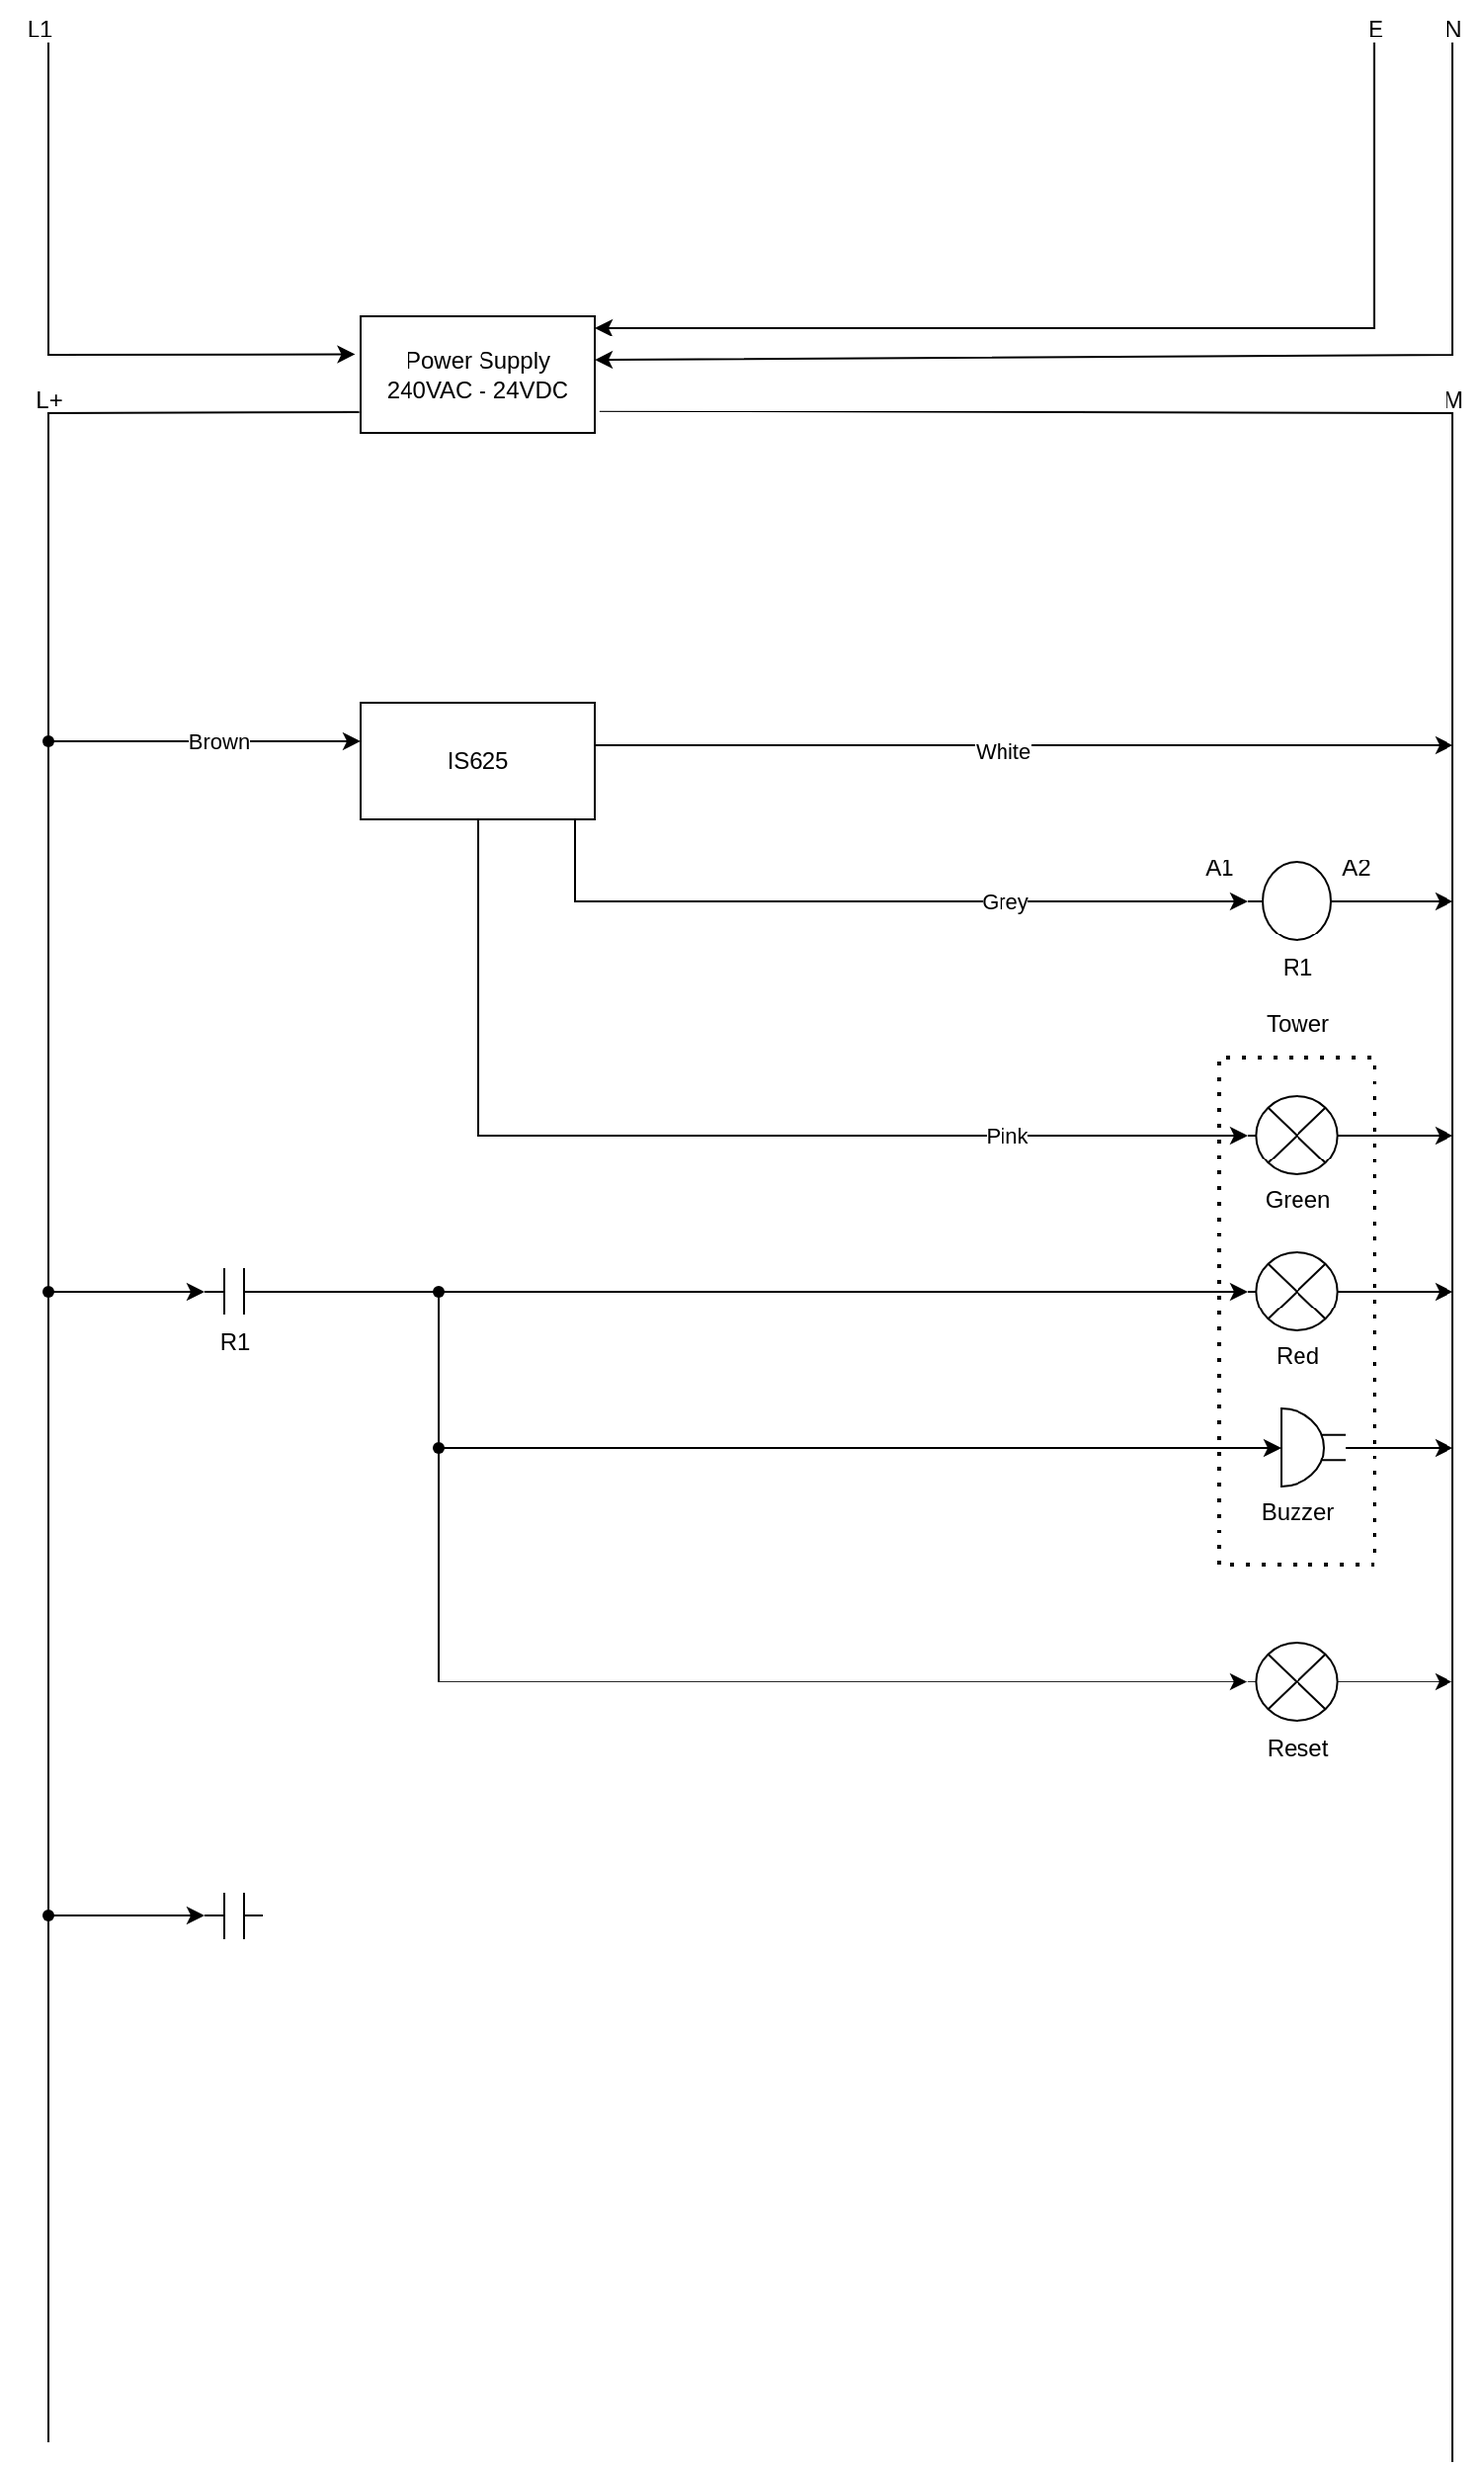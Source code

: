 <mxfile version="26.0.11">
  <diagram name="Page-1" id="16e2658f-23c8-b752-8be9-c03fbebb8bbe">
    <mxGraphModel dx="574" dy="298" grid="1" gridSize="10" guides="1" tooltips="1" connect="1" arrows="1" fold="1" page="1" pageScale="1" pageWidth="1100" pageHeight="850" background="none" math="0" shadow="0">
      <root>
        <mxCell id="0" />
        <mxCell id="1" parent="0" />
        <mxCell id="ThFaj4rnjqUS95xa0j-5-1" value="Power Supply&lt;div&gt;240VAC - 24VDC&lt;/div&gt;" style="rounded=0;whiteSpace=wrap;html=1;" vertex="1" parent="1">
          <mxGeometry x="240" y="180" width="120" height="60" as="geometry" />
        </mxCell>
        <mxCell id="ThFaj4rnjqUS95xa0j-5-3" value="" style="endArrow=classic;html=1;rounded=0;entryX=-0.023;entryY=0.329;entryDx=0;entryDy=0;entryPerimeter=0;" edge="1" parent="1" target="ThFaj4rnjqUS95xa0j-5-1">
          <mxGeometry width="50" height="50" relative="1" as="geometry">
            <mxPoint x="80" y="40" as="sourcePoint" />
            <mxPoint x="290.0" y="203.7" as="targetPoint" />
            <Array as="points">
              <mxPoint x="80" y="200" />
            </Array>
          </mxGeometry>
        </mxCell>
        <mxCell id="ThFaj4rnjqUS95xa0j-5-4" value="L1" style="text;html=1;align=center;verticalAlign=middle;resizable=0;points=[];autosize=1;strokeColor=none;fillColor=none;" vertex="1" parent="1">
          <mxGeometry x="55" y="18" width="40" height="30" as="geometry" />
        </mxCell>
        <mxCell id="ThFaj4rnjqUS95xa0j-5-5" value="" style="endArrow=classic;html=1;rounded=0;entryX=1;entryY=0.376;entryDx=0;entryDy=0;entryPerimeter=0;" edge="1" parent="1" target="ThFaj4rnjqUS95xa0j-5-1">
          <mxGeometry width="50" height="50" relative="1" as="geometry">
            <mxPoint x="800" y="40" as="sourcePoint" />
            <mxPoint x="370" y="201" as="targetPoint" />
            <Array as="points">
              <mxPoint x="800" y="200" />
            </Array>
          </mxGeometry>
        </mxCell>
        <mxCell id="ThFaj4rnjqUS95xa0j-5-6" value="N" style="text;html=1;align=center;verticalAlign=middle;resizable=0;points=[];autosize=1;strokeColor=none;fillColor=none;" vertex="1" parent="1">
          <mxGeometry x="785" y="18" width="30" height="30" as="geometry" />
        </mxCell>
        <mxCell id="ThFaj4rnjqUS95xa0j-5-7" value="" style="endArrow=none;html=1;rounded=0;entryX=-0.006;entryY=0.824;entryDx=0;entryDy=0;entryPerimeter=0;" edge="1" parent="1" source="ThFaj4rnjqUS95xa0j-5-63" target="ThFaj4rnjqUS95xa0j-5-1">
          <mxGeometry width="50" height="50" relative="1" as="geometry">
            <mxPoint x="80" y="1270" as="sourcePoint" />
            <mxPoint x="210" y="230" as="targetPoint" />
            <Array as="points">
              <mxPoint x="80" y="230" />
            </Array>
          </mxGeometry>
        </mxCell>
        <mxCell id="ThFaj4rnjqUS95xa0j-5-8" value="L+" style="text;html=1;align=center;verticalAlign=middle;resizable=0;points=[];autosize=1;strokeColor=none;fillColor=none;" vertex="1" parent="1">
          <mxGeometry x="60" y="208" width="40" height="30" as="geometry" />
        </mxCell>
        <mxCell id="ThFaj4rnjqUS95xa0j-5-9" value="" style="endArrow=none;html=1;rounded=0;exitX=1.02;exitY=0.814;exitDx=0;exitDy=0;exitPerimeter=0;" edge="1" parent="1" source="ThFaj4rnjqUS95xa0j-5-1">
          <mxGeometry width="50" height="50" relative="1" as="geometry">
            <mxPoint x="590" y="270" as="sourcePoint" />
            <mxPoint x="800" y="1280" as="targetPoint" />
            <Array as="points">
              <mxPoint x="800" y="230" />
            </Array>
          </mxGeometry>
        </mxCell>
        <mxCell id="ThFaj4rnjqUS95xa0j-5-10" value="M" style="text;html=1;align=center;verticalAlign=middle;resizable=0;points=[];autosize=1;strokeColor=none;fillColor=none;" vertex="1" parent="1">
          <mxGeometry x="785" y="208" width="30" height="30" as="geometry" />
        </mxCell>
        <mxCell id="ThFaj4rnjqUS95xa0j-5-72" style="edgeStyle=orthogonalEdgeStyle;rounded=0;orthogonalLoop=1;jettySize=auto;html=1;" edge="1" parent="1" source="ThFaj4rnjqUS95xa0j-5-11">
          <mxGeometry relative="1" as="geometry">
            <mxPoint x="800.0" y="400" as="targetPoint" />
            <Array as="points">
              <mxPoint x="470" y="400" />
              <mxPoint x="470" y="400" />
            </Array>
          </mxGeometry>
        </mxCell>
        <mxCell id="ThFaj4rnjqUS95xa0j-5-73" value="White" style="edgeLabel;html=1;align=center;verticalAlign=middle;resizable=0;points=[];" vertex="1" connectable="0" parent="ThFaj4rnjqUS95xa0j-5-72">
          <mxGeometry x="-0.053" y="-3" relative="1" as="geometry">
            <mxPoint as="offset" />
          </mxGeometry>
        </mxCell>
        <mxCell id="ThFaj4rnjqUS95xa0j-5-11" value="IS625" style="rounded=0;whiteSpace=wrap;html=1;" vertex="1" parent="1">
          <mxGeometry x="240" y="378" width="120" height="60" as="geometry" />
        </mxCell>
        <mxCell id="ThFaj4rnjqUS95xa0j-5-26" style="edgeStyle=orthogonalEdgeStyle;rounded=0;orthogonalLoop=1;jettySize=auto;html=1;" edge="1" parent="1" source="ThFaj4rnjqUS95xa0j-5-17">
          <mxGeometry relative="1" as="geometry">
            <mxPoint x="800" y="600" as="targetPoint" />
          </mxGeometry>
        </mxCell>
        <mxCell id="ThFaj4rnjqUS95xa0j-5-17" value="" style="pointerEvents=1;verticalLabelPosition=bottom;shadow=0;dashed=0;align=center;html=1;verticalAlign=top;shape=mxgraph.electrical.miscellaneous.light_bulb;" vertex="1" parent="1">
          <mxGeometry x="695" y="580" width="50" height="40" as="geometry" />
        </mxCell>
        <mxCell id="ThFaj4rnjqUS95xa0j-5-21" style="edgeStyle=orthogonalEdgeStyle;rounded=0;orthogonalLoop=1;jettySize=auto;html=1;exitX=1;exitY=0.5;exitDx=0;exitDy=0;exitPerimeter=0;" edge="1" parent="1" source="ThFaj4rnjqUS95xa0j-5-19">
          <mxGeometry relative="1" as="geometry">
            <mxPoint x="800" y="480" as="targetPoint" />
          </mxGeometry>
        </mxCell>
        <mxCell id="ThFaj4rnjqUS95xa0j-5-19" value="R1" style="pointerEvents=1;verticalLabelPosition=bottom;shadow=0;dashed=0;align=center;html=1;verticalAlign=top;shape=mxgraph.electrical.electro-mechanical.relay_coil_2;" vertex="1" parent="1">
          <mxGeometry x="695" y="460" width="50" height="40" as="geometry" />
        </mxCell>
        <mxCell id="ThFaj4rnjqUS95xa0j-5-23" value="Tower" style="text;html=1;align=center;verticalAlign=middle;resizable=0;points=[];autosize=1;strokeColor=none;fillColor=none;" vertex="1" parent="1">
          <mxGeometry x="690" y="528" width="60" height="30" as="geometry" />
        </mxCell>
        <mxCell id="ThFaj4rnjqUS95xa0j-5-24" value="" style="endArrow=none;dashed=1;html=1;dashPattern=1 3;strokeWidth=2;rounded=0;" edge="1" parent="1">
          <mxGeometry width="50" height="50" relative="1" as="geometry">
            <mxPoint x="760" y="820" as="sourcePoint" />
            <mxPoint x="760" y="820" as="targetPoint" />
            <Array as="points">
              <mxPoint x="680" y="820" />
              <mxPoint x="680" y="560" />
              <mxPoint x="760" y="560" />
            </Array>
          </mxGeometry>
        </mxCell>
        <mxCell id="ThFaj4rnjqUS95xa0j-5-25" value="Green" style="text;html=1;align=center;verticalAlign=middle;resizable=0;points=[];autosize=1;strokeColor=none;fillColor=none;" vertex="1" parent="1">
          <mxGeometry x="690" y="618" width="60" height="30" as="geometry" />
        </mxCell>
        <mxCell id="ThFaj4rnjqUS95xa0j-5-54" style="edgeStyle=orthogonalEdgeStyle;rounded=0;orthogonalLoop=1;jettySize=auto;html=1;" edge="1" parent="1" source="ThFaj4rnjqUS95xa0j-5-29">
          <mxGeometry relative="1" as="geometry">
            <mxPoint x="800" y="680" as="targetPoint" />
          </mxGeometry>
        </mxCell>
        <mxCell id="ThFaj4rnjqUS95xa0j-5-29" value="" style="pointerEvents=1;verticalLabelPosition=bottom;shadow=0;dashed=0;align=center;html=1;verticalAlign=top;shape=mxgraph.electrical.miscellaneous.light_bulb;" vertex="1" parent="1">
          <mxGeometry x="695" y="660" width="50" height="40" as="geometry" />
        </mxCell>
        <mxCell id="ThFaj4rnjqUS95xa0j-5-30" value="Red" style="text;html=1;align=center;verticalAlign=middle;resizable=0;points=[];autosize=1;strokeColor=none;fillColor=none;" vertex="1" parent="1">
          <mxGeometry x="695" y="698" width="50" height="30" as="geometry" />
        </mxCell>
        <mxCell id="ThFaj4rnjqUS95xa0j-5-33" style="edgeStyle=orthogonalEdgeStyle;rounded=0;orthogonalLoop=1;jettySize=auto;html=1;" edge="1" parent="1" source="ThFaj4rnjqUS95xa0j-5-31">
          <mxGeometry relative="1" as="geometry">
            <mxPoint x="800.0" y="760" as="targetPoint" />
          </mxGeometry>
        </mxCell>
        <mxCell id="ThFaj4rnjqUS95xa0j-5-31" value="" style="pointerEvents=1;verticalLabelPosition=bottom;shadow=0;dashed=0;align=center;html=1;verticalAlign=top;shape=mxgraph.electrical.electro-mechanical.buzzer;" vertex="1" parent="1">
          <mxGeometry x="712" y="740" width="33" height="40" as="geometry" />
        </mxCell>
        <mxCell id="ThFaj4rnjqUS95xa0j-5-32" value="Buzzer" style="text;html=1;align=center;verticalAlign=middle;resizable=0;points=[];autosize=1;strokeColor=none;fillColor=none;" vertex="1" parent="1">
          <mxGeometry x="690" y="778" width="60" height="30" as="geometry" />
        </mxCell>
        <mxCell id="ThFaj4rnjqUS95xa0j-5-43" value="R1" style="pointerEvents=1;verticalLabelPosition=bottom;shadow=0;dashed=0;align=center;html=1;verticalAlign=top;shape=mxgraph.electrical.electro-mechanical.relay_contacts;" vertex="1" parent="1">
          <mxGeometry x="160" y="668" width="30" height="24" as="geometry" />
        </mxCell>
        <mxCell id="ThFaj4rnjqUS95xa0j-5-44" style="edgeStyle=orthogonalEdgeStyle;rounded=0;orthogonalLoop=1;jettySize=auto;html=1;entryX=0;entryY=0.5;entryDx=0;entryDy=0;entryPerimeter=0;" edge="1" parent="1" source="ThFaj4rnjqUS95xa0j-5-43" target="ThFaj4rnjqUS95xa0j-5-29">
          <mxGeometry relative="1" as="geometry" />
        </mxCell>
        <mxCell id="ThFaj4rnjqUS95xa0j-5-48" style="edgeStyle=orthogonalEdgeStyle;rounded=0;orthogonalLoop=1;jettySize=auto;html=1;entryX=0;entryY=0.5;entryDx=0;entryDy=0;entryPerimeter=0;" edge="1" parent="1" source="ThFaj4rnjqUS95xa0j-5-50" target="ThFaj4rnjqUS95xa0j-5-31">
          <mxGeometry relative="1" as="geometry">
            <mxPoint x="350" y="800" as="targetPoint" />
            <Array as="points">
              <mxPoint x="280" y="760" />
            </Array>
          </mxGeometry>
        </mxCell>
        <mxCell id="ThFaj4rnjqUS95xa0j-5-81" style="edgeStyle=orthogonalEdgeStyle;rounded=0;orthogonalLoop=1;jettySize=auto;html=1;entryX=0;entryY=0.5;entryDx=0;entryDy=0;entryPerimeter=0;" edge="1" parent="1" source="ThFaj4rnjqUS95xa0j-5-47" target="ThFaj4rnjqUS95xa0j-5-52">
          <mxGeometry relative="1" as="geometry">
            <mxPoint x="640" y="880" as="targetPoint" />
            <Array as="points">
              <mxPoint x="280" y="880" />
            </Array>
          </mxGeometry>
        </mxCell>
        <mxCell id="ThFaj4rnjqUS95xa0j-5-47" value="" style="shape=waypoint;sketch=0;fillStyle=solid;size=6;pointerEvents=1;points=[];fillColor=none;resizable=0;rotatable=0;perimeter=centerPerimeter;snapToPoint=1;" vertex="1" parent="1">
          <mxGeometry x="270" y="670" width="20" height="20" as="geometry" />
        </mxCell>
        <mxCell id="ThFaj4rnjqUS95xa0j-5-50" value="" style="shape=waypoint;sketch=0;fillStyle=solid;size=6;pointerEvents=1;points=[];fillColor=none;resizable=0;rotatable=0;perimeter=centerPerimeter;snapToPoint=1;" vertex="1" parent="1">
          <mxGeometry x="270" y="750" width="20" height="20" as="geometry" />
        </mxCell>
        <mxCell id="ThFaj4rnjqUS95xa0j-5-53" style="edgeStyle=orthogonalEdgeStyle;rounded=0;orthogonalLoop=1;jettySize=auto;html=1;" edge="1" parent="1" source="ThFaj4rnjqUS95xa0j-5-52">
          <mxGeometry relative="1" as="geometry">
            <mxPoint x="800" y="880" as="targetPoint" />
          </mxGeometry>
        </mxCell>
        <mxCell id="ThFaj4rnjqUS95xa0j-5-52" value="Reset" style="pointerEvents=1;verticalLabelPosition=bottom;shadow=0;dashed=0;align=center;html=1;verticalAlign=top;shape=mxgraph.electrical.miscellaneous.light_bulb;" vertex="1" parent="1">
          <mxGeometry x="695" y="860" width="50" height="40" as="geometry" />
        </mxCell>
        <mxCell id="ThFaj4rnjqUS95xa0j-5-56" value="" style="pointerEvents=1;verticalLabelPosition=bottom;shadow=0;dashed=0;align=center;html=1;verticalAlign=top;shape=mxgraph.electrical.electro-mechanical.relay_contacts;" vertex="1" parent="1">
          <mxGeometry x="160" y="988" width="30" height="24" as="geometry" />
        </mxCell>
        <mxCell id="ThFaj4rnjqUS95xa0j-5-57" value="" style="endArrow=none;html=1;rounded=0;entryDx=0;entryDy=0;entryPerimeter=0;" edge="1" parent="1" target="ThFaj4rnjqUS95xa0j-5-58">
          <mxGeometry width="50" height="50" relative="1" as="geometry">
            <mxPoint x="80" y="1270" as="sourcePoint" />
            <mxPoint x="239" y="229" as="targetPoint" />
            <Array as="points" />
          </mxGeometry>
        </mxCell>
        <mxCell id="ThFaj4rnjqUS95xa0j-5-59" style="edgeStyle=orthogonalEdgeStyle;rounded=0;orthogonalLoop=1;jettySize=auto;html=1;entryX=0;entryY=0.5;entryDx=0;entryDy=0;entryPerimeter=0;" edge="1" parent="1" source="ThFaj4rnjqUS95xa0j-5-58" target="ThFaj4rnjqUS95xa0j-5-56">
          <mxGeometry relative="1" as="geometry">
            <mxPoint x="150" y="1000" as="targetPoint" />
          </mxGeometry>
        </mxCell>
        <mxCell id="ThFaj4rnjqUS95xa0j-5-58" value="" style="shape=waypoint;sketch=0;fillStyle=solid;size=6;pointerEvents=1;points=[];fillColor=none;resizable=0;rotatable=0;perimeter=centerPerimeter;snapToPoint=1;" vertex="1" parent="1">
          <mxGeometry x="70" y="990" width="20" height="20" as="geometry" />
        </mxCell>
        <mxCell id="ThFaj4rnjqUS95xa0j-5-61" value="" style="shape=waypoint;sketch=0;fillStyle=solid;size=6;pointerEvents=1;points=[];fillColor=none;resizable=0;rotatable=0;perimeter=centerPerimeter;snapToPoint=1;" vertex="1" parent="1">
          <mxGeometry x="70" y="670" width="20" height="20" as="geometry" />
        </mxCell>
        <mxCell id="ThFaj4rnjqUS95xa0j-5-62" style="edgeStyle=orthogonalEdgeStyle;rounded=0;orthogonalLoop=1;jettySize=auto;html=1;entryX=0;entryY=0.5;entryDx=0;entryDy=0;entryPerimeter=0;" edge="1" parent="1" source="ThFaj4rnjqUS95xa0j-5-61" target="ThFaj4rnjqUS95xa0j-5-43">
          <mxGeometry relative="1" as="geometry" />
        </mxCell>
        <mxCell id="ThFaj4rnjqUS95xa0j-5-65" value="" style="endArrow=none;html=1;rounded=0;entryDx=0;entryDy=0;entryPerimeter=0;" edge="1" parent="1" source="ThFaj4rnjqUS95xa0j-5-58" target="ThFaj4rnjqUS95xa0j-5-63">
          <mxGeometry width="50" height="50" relative="1" as="geometry">
            <mxPoint x="80" y="1000" as="sourcePoint" />
            <mxPoint x="239" y="229" as="targetPoint" />
            <Array as="points" />
          </mxGeometry>
        </mxCell>
        <mxCell id="ThFaj4rnjqUS95xa0j-5-66" style="edgeStyle=orthogonalEdgeStyle;rounded=0;orthogonalLoop=1;jettySize=auto;html=1;entryX=0;entryY=0.333;entryDx=0;entryDy=0;entryPerimeter=0;" edge="1" parent="1" source="ThFaj4rnjqUS95xa0j-5-63" target="ThFaj4rnjqUS95xa0j-5-11">
          <mxGeometry relative="1" as="geometry">
            <mxPoint x="150" y="398" as="targetPoint" />
          </mxGeometry>
        </mxCell>
        <mxCell id="ThFaj4rnjqUS95xa0j-5-67" value="Brown" style="edgeLabel;html=1;align=center;verticalAlign=middle;resizable=0;points=[];" vertex="1" connectable="0" parent="ThFaj4rnjqUS95xa0j-5-66">
          <mxGeometry x="0.087" relative="1" as="geometry">
            <mxPoint as="offset" />
          </mxGeometry>
        </mxCell>
        <mxCell id="ThFaj4rnjqUS95xa0j-5-63" value="" style="shape=waypoint;sketch=0;fillStyle=solid;size=6;pointerEvents=1;points=[];fillColor=none;resizable=0;rotatable=0;perimeter=centerPerimeter;snapToPoint=1;" vertex="1" parent="1">
          <mxGeometry x="70" y="388" width="20" height="20" as="geometry" />
        </mxCell>
        <mxCell id="ThFaj4rnjqUS95xa0j-5-70" style="edgeStyle=orthogonalEdgeStyle;rounded=0;orthogonalLoop=1;jettySize=auto;html=1;entryX=0;entryY=0.5;entryDx=0;entryDy=0;entryPerimeter=0;" edge="1" parent="1" source="ThFaj4rnjqUS95xa0j-5-11" target="ThFaj4rnjqUS95xa0j-5-19">
          <mxGeometry relative="1" as="geometry">
            <Array as="points">
              <mxPoint x="350" y="480" />
            </Array>
          </mxGeometry>
        </mxCell>
        <mxCell id="ThFaj4rnjqUS95xa0j-5-71" value="Grey" style="edgeLabel;html=1;align=center;verticalAlign=middle;resizable=0;points=[];" vertex="1" connectable="0" parent="ThFaj4rnjqUS95xa0j-5-70">
          <mxGeometry x="0.42" y="-1" relative="1" as="geometry">
            <mxPoint x="-13" y="-1" as="offset" />
          </mxGeometry>
        </mxCell>
        <mxCell id="ThFaj4rnjqUS95xa0j-5-74" style="edgeStyle=orthogonalEdgeStyle;rounded=0;orthogonalLoop=1;jettySize=auto;html=1;entryX=0;entryY=0.5;entryDx=0;entryDy=0;entryPerimeter=0;" edge="1" parent="1" source="ThFaj4rnjqUS95xa0j-5-11" target="ThFaj4rnjqUS95xa0j-5-17">
          <mxGeometry relative="1" as="geometry">
            <Array as="points">
              <mxPoint x="300" y="600" />
            </Array>
          </mxGeometry>
        </mxCell>
        <mxCell id="ThFaj4rnjqUS95xa0j-5-75" value="Pink" style="edgeLabel;html=1;align=center;verticalAlign=middle;resizable=0;points=[];" vertex="1" connectable="0" parent="ThFaj4rnjqUS95xa0j-5-74">
          <mxGeometry x="0.555" relative="1" as="geometry">
            <mxPoint as="offset" />
          </mxGeometry>
        </mxCell>
        <mxCell id="ThFaj4rnjqUS95xa0j-5-77" value="" style="endArrow=classic;html=1;rounded=0;entryX=1;entryY=0.1;entryDx=0;entryDy=0;entryPerimeter=0;" edge="1" parent="1" target="ThFaj4rnjqUS95xa0j-5-1">
          <mxGeometry width="50" height="50" relative="1" as="geometry">
            <mxPoint x="760" y="40" as="sourcePoint" />
            <mxPoint x="380" y="186" as="targetPoint" />
            <Array as="points">
              <mxPoint x="760" y="186" />
            </Array>
          </mxGeometry>
        </mxCell>
        <mxCell id="ThFaj4rnjqUS95xa0j-5-78" value="E" style="text;html=1;align=center;verticalAlign=middle;resizable=0;points=[];autosize=1;strokeColor=none;fillColor=none;" vertex="1" parent="1">
          <mxGeometry x="745" y="18" width="30" height="30" as="geometry" />
        </mxCell>
        <mxCell id="ThFaj4rnjqUS95xa0j-5-79" value="A1" style="text;html=1;align=center;verticalAlign=middle;resizable=0;points=[];autosize=1;strokeColor=none;fillColor=none;" vertex="1" parent="1">
          <mxGeometry x="660" y="448" width="40" height="30" as="geometry" />
        </mxCell>
        <mxCell id="ThFaj4rnjqUS95xa0j-5-80" value="A2" style="text;html=1;align=center;verticalAlign=middle;resizable=0;points=[];autosize=1;strokeColor=none;fillColor=none;" vertex="1" parent="1">
          <mxGeometry x="730" y="448" width="40" height="30" as="geometry" />
        </mxCell>
      </root>
    </mxGraphModel>
  </diagram>
</mxfile>
